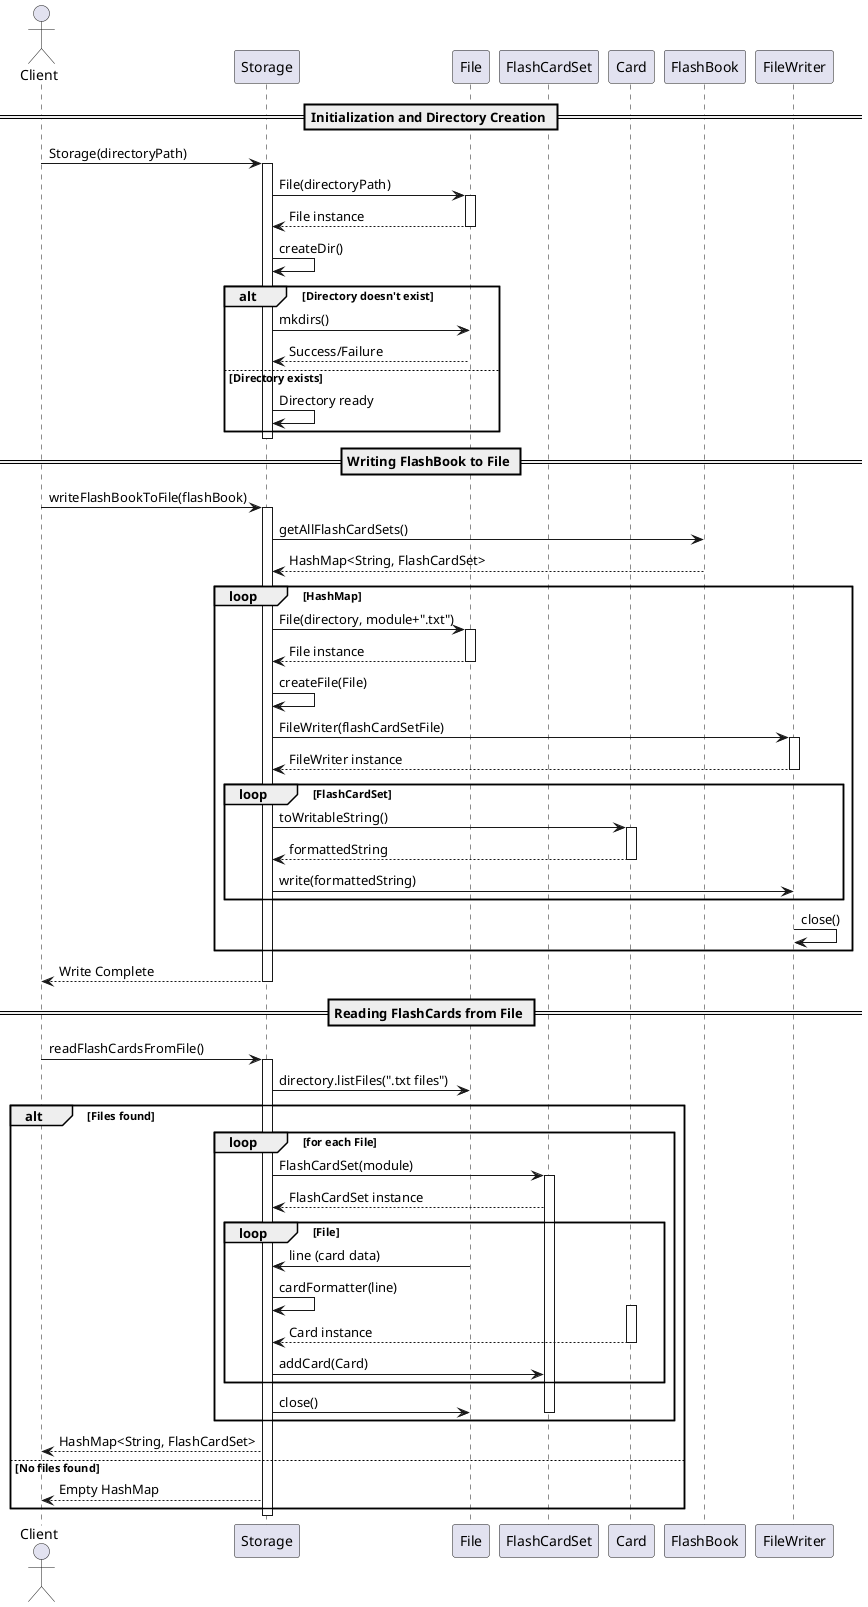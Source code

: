 @startuml
actor Client
participant Storage
participant File
participant FlashCardSet
participant Card
participant FlashBook
participant FileWriter

== Initialization and Directory Creation ==
Client -> Storage:  Storage(directoryPath)
activate Storage
Storage -> File:  File(directoryPath)
activate File
File --> Storage: File instance
deactivate File

Storage -> Storage: createDir()
alt Directory doesn't exist
    Storage -> File: mkdirs()
    File --> Storage: Success/Failure
else Directory exists
    Storage -> Storage: Directory ready
end
deactivate Storage

== Writing FlashBook to File ==
Client -> Storage: writeFlashBookToFile(flashBook)
activate Storage
Storage -> FlashBook: getAllFlashCardSets()
FlashBook --> Storage: HashMap<String, FlashCardSet>

loop HashMap
    Storage -> File: File(directory, module+".txt")
    activate File
    File --> Storage: File instance
    deactivate File

    Storage -> Storage: createFile(File)
    Storage -> FileWriter:  FileWriter(flashCardSetFile)
    activate FileWriter
    FileWriter --> Storage: FileWriter instance
    deactivate FileWriter

    loop FlashCardSet
        Storage -> Card: toWritableString()
        activate Card
        Card --> Storage: formattedString
        deactivate Card
        Storage -> FileWriter: write(formattedString)
    end

    FileWriter -> FileWriter: close()
end
Storage --> Client: Write Complete
deactivate Storage

== Reading FlashCards from File ==
Client -> Storage: readFlashCardsFromFile()
activate Storage

Storage -> File: directory.listFiles(".txt files")
alt Files found
    loop for each File
        Storage -> FlashCardSet:  FlashCardSet(module)
        activate FlashCardSet
        FlashCardSet --> Storage: FlashCardSet instance

        loop File
            File -> Storage: line (card data)
            Storage -> Storage: cardFormatter(line)
            activate Card
            Card --> Storage: Card instance
            deactivate Card

            Storage -> FlashCardSet: addCard(Card)
        end
        Storage -> File: close()
        deactivate FlashCardSet
    end
    Storage --> Client: HashMap<String, FlashCardSet>
else No files found
    Storage --> Client: Empty HashMap
end
deactivate Storage

@enduml
